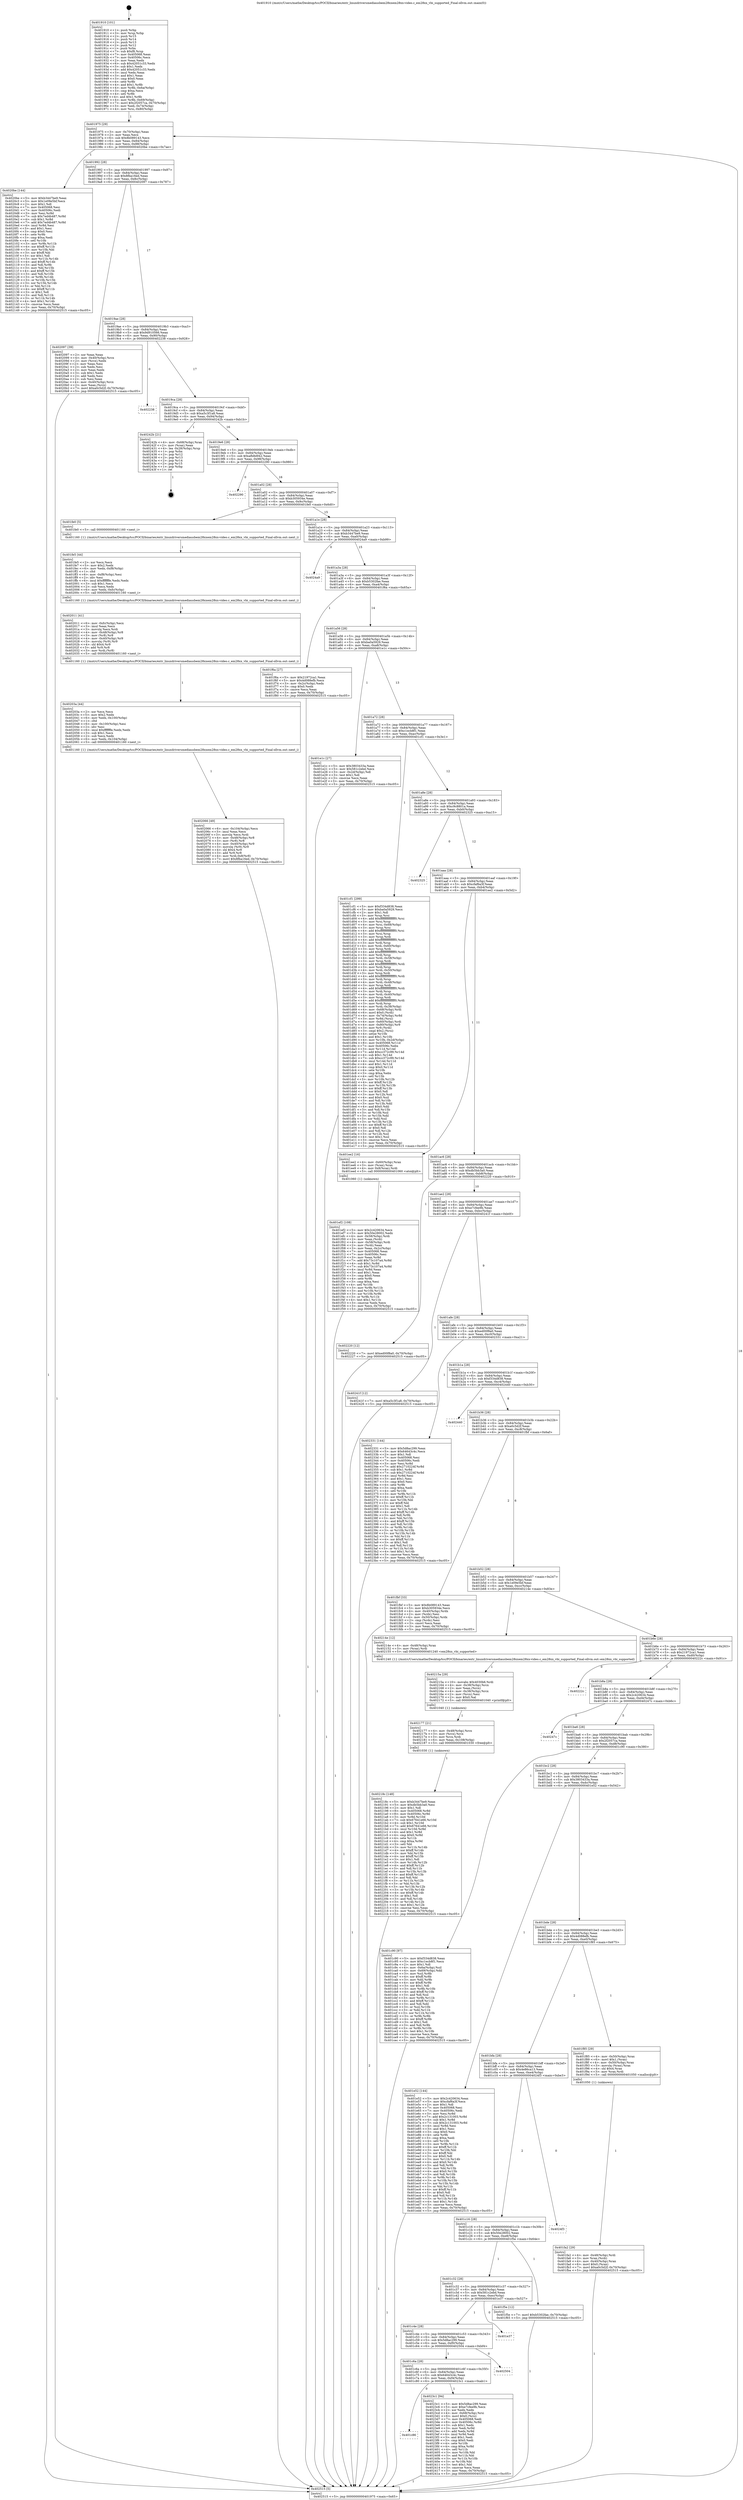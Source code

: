 digraph "0x401910" {
  label = "0x401910 (/mnt/c/Users/mathe/Desktop/tcc/POCII/binaries/extr_linuxdriversmediausbem28xxem28xx-video.c_em28xx_vbi_supported_Final-ollvm.out::main(0))"
  labelloc = "t"
  node[shape=record]

  Entry [label="",width=0.3,height=0.3,shape=circle,fillcolor=black,style=filled]
  "0x401975" [label="{
     0x401975 [29]\l
     | [instrs]\l
     &nbsp;&nbsp;0x401975 \<+3\>: mov -0x70(%rbp),%eax\l
     &nbsp;&nbsp;0x401978 \<+2\>: mov %eax,%ecx\l
     &nbsp;&nbsp;0x40197a \<+6\>: sub $0x8b089143,%ecx\l
     &nbsp;&nbsp;0x401980 \<+6\>: mov %eax,-0x84(%rbp)\l
     &nbsp;&nbsp;0x401986 \<+6\>: mov %ecx,-0x88(%rbp)\l
     &nbsp;&nbsp;0x40198c \<+6\>: je 00000000004020be \<main+0x7ae\>\l
  }"]
  "0x4020be" [label="{
     0x4020be [144]\l
     | [instrs]\l
     &nbsp;&nbsp;0x4020be \<+5\>: mov $0xb3447be9,%eax\l
     &nbsp;&nbsp;0x4020c3 \<+5\>: mov $0x1e09e5bf,%ecx\l
     &nbsp;&nbsp;0x4020c8 \<+2\>: mov $0x1,%dl\l
     &nbsp;&nbsp;0x4020ca \<+7\>: mov 0x405068,%esi\l
     &nbsp;&nbsp;0x4020d1 \<+7\>: mov 0x40506c,%edi\l
     &nbsp;&nbsp;0x4020d8 \<+3\>: mov %esi,%r8d\l
     &nbsp;&nbsp;0x4020db \<+7\>: sub $0x7ed4b487,%r8d\l
     &nbsp;&nbsp;0x4020e2 \<+4\>: sub $0x1,%r8d\l
     &nbsp;&nbsp;0x4020e6 \<+7\>: add $0x7ed4b487,%r8d\l
     &nbsp;&nbsp;0x4020ed \<+4\>: imul %r8d,%esi\l
     &nbsp;&nbsp;0x4020f1 \<+3\>: and $0x1,%esi\l
     &nbsp;&nbsp;0x4020f4 \<+3\>: cmp $0x0,%esi\l
     &nbsp;&nbsp;0x4020f7 \<+4\>: sete %r9b\l
     &nbsp;&nbsp;0x4020fb \<+3\>: cmp $0xa,%edi\l
     &nbsp;&nbsp;0x4020fe \<+4\>: setl %r10b\l
     &nbsp;&nbsp;0x402102 \<+3\>: mov %r9b,%r11b\l
     &nbsp;&nbsp;0x402105 \<+4\>: xor $0xff,%r11b\l
     &nbsp;&nbsp;0x402109 \<+3\>: mov %r10b,%bl\l
     &nbsp;&nbsp;0x40210c \<+3\>: xor $0xff,%bl\l
     &nbsp;&nbsp;0x40210f \<+3\>: xor $0x1,%dl\l
     &nbsp;&nbsp;0x402112 \<+3\>: mov %r11b,%r14b\l
     &nbsp;&nbsp;0x402115 \<+4\>: and $0xff,%r14b\l
     &nbsp;&nbsp;0x402119 \<+3\>: and %dl,%r9b\l
     &nbsp;&nbsp;0x40211c \<+3\>: mov %bl,%r15b\l
     &nbsp;&nbsp;0x40211f \<+4\>: and $0xff,%r15b\l
     &nbsp;&nbsp;0x402123 \<+3\>: and %dl,%r10b\l
     &nbsp;&nbsp;0x402126 \<+3\>: or %r9b,%r14b\l
     &nbsp;&nbsp;0x402129 \<+3\>: or %r10b,%r15b\l
     &nbsp;&nbsp;0x40212c \<+3\>: xor %r15b,%r14b\l
     &nbsp;&nbsp;0x40212f \<+3\>: or %bl,%r11b\l
     &nbsp;&nbsp;0x402132 \<+4\>: xor $0xff,%r11b\l
     &nbsp;&nbsp;0x402136 \<+3\>: or $0x1,%dl\l
     &nbsp;&nbsp;0x402139 \<+3\>: and %dl,%r11b\l
     &nbsp;&nbsp;0x40213c \<+3\>: or %r11b,%r14b\l
     &nbsp;&nbsp;0x40213f \<+4\>: test $0x1,%r14b\l
     &nbsp;&nbsp;0x402143 \<+3\>: cmovne %ecx,%eax\l
     &nbsp;&nbsp;0x402146 \<+3\>: mov %eax,-0x70(%rbp)\l
     &nbsp;&nbsp;0x402149 \<+5\>: jmp 0000000000402515 \<main+0xc05\>\l
  }"]
  "0x401992" [label="{
     0x401992 [28]\l
     | [instrs]\l
     &nbsp;&nbsp;0x401992 \<+5\>: jmp 0000000000401997 \<main+0x87\>\l
     &nbsp;&nbsp;0x401997 \<+6\>: mov -0x84(%rbp),%eax\l
     &nbsp;&nbsp;0x40199d \<+5\>: sub $0x8fba16ed,%eax\l
     &nbsp;&nbsp;0x4019a2 \<+6\>: mov %eax,-0x8c(%rbp)\l
     &nbsp;&nbsp;0x4019a8 \<+6\>: je 0000000000402097 \<main+0x787\>\l
  }"]
  Exit [label="",width=0.3,height=0.3,shape=circle,fillcolor=black,style=filled,peripheries=2]
  "0x402097" [label="{
     0x402097 [39]\l
     | [instrs]\l
     &nbsp;&nbsp;0x402097 \<+2\>: xor %eax,%eax\l
     &nbsp;&nbsp;0x402099 \<+4\>: mov -0x40(%rbp),%rcx\l
     &nbsp;&nbsp;0x40209d \<+2\>: mov (%rcx),%edx\l
     &nbsp;&nbsp;0x40209f \<+2\>: mov %eax,%esi\l
     &nbsp;&nbsp;0x4020a1 \<+2\>: sub %edx,%esi\l
     &nbsp;&nbsp;0x4020a3 \<+2\>: mov %eax,%edx\l
     &nbsp;&nbsp;0x4020a5 \<+3\>: sub $0x1,%edx\l
     &nbsp;&nbsp;0x4020a8 \<+2\>: add %edx,%esi\l
     &nbsp;&nbsp;0x4020aa \<+2\>: sub %esi,%eax\l
     &nbsp;&nbsp;0x4020ac \<+4\>: mov -0x40(%rbp),%rcx\l
     &nbsp;&nbsp;0x4020b0 \<+2\>: mov %eax,(%rcx)\l
     &nbsp;&nbsp;0x4020b2 \<+7\>: movl $0xa0c5d2f,-0x70(%rbp)\l
     &nbsp;&nbsp;0x4020b9 \<+5\>: jmp 0000000000402515 \<main+0xc05\>\l
  }"]
  "0x4019ae" [label="{
     0x4019ae [28]\l
     | [instrs]\l
     &nbsp;&nbsp;0x4019ae \<+5\>: jmp 00000000004019b3 \<main+0xa3\>\l
     &nbsp;&nbsp;0x4019b3 \<+6\>: mov -0x84(%rbp),%eax\l
     &nbsp;&nbsp;0x4019b9 \<+5\>: sub $0x9d910566,%eax\l
     &nbsp;&nbsp;0x4019be \<+6\>: mov %eax,-0x90(%rbp)\l
     &nbsp;&nbsp;0x4019c4 \<+6\>: je 0000000000402238 \<main+0x928\>\l
  }"]
  "0x401c86" [label="{
     0x401c86\l
  }", style=dashed]
  "0x402238" [label="{
     0x402238\l
  }", style=dashed]
  "0x4019ca" [label="{
     0x4019ca [28]\l
     | [instrs]\l
     &nbsp;&nbsp;0x4019ca \<+5\>: jmp 00000000004019cf \<main+0xbf\>\l
     &nbsp;&nbsp;0x4019cf \<+6\>: mov -0x84(%rbp),%eax\l
     &nbsp;&nbsp;0x4019d5 \<+5\>: sub $0xa5c3f1a8,%eax\l
     &nbsp;&nbsp;0x4019da \<+6\>: mov %eax,-0x94(%rbp)\l
     &nbsp;&nbsp;0x4019e0 \<+6\>: je 000000000040242b \<main+0xb1b\>\l
  }"]
  "0x4023c1" [label="{
     0x4023c1 [94]\l
     | [instrs]\l
     &nbsp;&nbsp;0x4023c1 \<+5\>: mov $0x5d8ac299,%eax\l
     &nbsp;&nbsp;0x4023c6 \<+5\>: mov $0xe7cfee9b,%ecx\l
     &nbsp;&nbsp;0x4023cb \<+2\>: xor %edx,%edx\l
     &nbsp;&nbsp;0x4023cd \<+4\>: mov -0x68(%rbp),%rsi\l
     &nbsp;&nbsp;0x4023d1 \<+6\>: movl $0x0,(%rsi)\l
     &nbsp;&nbsp;0x4023d7 \<+7\>: mov 0x405068,%edi\l
     &nbsp;&nbsp;0x4023de \<+8\>: mov 0x40506c,%r8d\l
     &nbsp;&nbsp;0x4023e6 \<+3\>: sub $0x1,%edx\l
     &nbsp;&nbsp;0x4023e9 \<+3\>: mov %edi,%r9d\l
     &nbsp;&nbsp;0x4023ec \<+3\>: add %edx,%r9d\l
     &nbsp;&nbsp;0x4023ef \<+4\>: imul %r9d,%edi\l
     &nbsp;&nbsp;0x4023f3 \<+3\>: and $0x1,%edi\l
     &nbsp;&nbsp;0x4023f6 \<+3\>: cmp $0x0,%edi\l
     &nbsp;&nbsp;0x4023f9 \<+4\>: sete %r10b\l
     &nbsp;&nbsp;0x4023fd \<+4\>: cmp $0xa,%r8d\l
     &nbsp;&nbsp;0x402401 \<+4\>: setl %r11b\l
     &nbsp;&nbsp;0x402405 \<+3\>: mov %r10b,%bl\l
     &nbsp;&nbsp;0x402408 \<+3\>: and %r11b,%bl\l
     &nbsp;&nbsp;0x40240b \<+3\>: xor %r11b,%r10b\l
     &nbsp;&nbsp;0x40240e \<+3\>: or %r10b,%bl\l
     &nbsp;&nbsp;0x402411 \<+3\>: test $0x1,%bl\l
     &nbsp;&nbsp;0x402414 \<+3\>: cmovne %ecx,%eax\l
     &nbsp;&nbsp;0x402417 \<+3\>: mov %eax,-0x70(%rbp)\l
     &nbsp;&nbsp;0x40241a \<+5\>: jmp 0000000000402515 \<main+0xc05\>\l
  }"]
  "0x40242b" [label="{
     0x40242b [21]\l
     | [instrs]\l
     &nbsp;&nbsp;0x40242b \<+4\>: mov -0x68(%rbp),%rax\l
     &nbsp;&nbsp;0x40242f \<+2\>: mov (%rax),%eax\l
     &nbsp;&nbsp;0x402431 \<+4\>: lea -0x28(%rbp),%rsp\l
     &nbsp;&nbsp;0x402435 \<+1\>: pop %rbx\l
     &nbsp;&nbsp;0x402436 \<+2\>: pop %r12\l
     &nbsp;&nbsp;0x402438 \<+2\>: pop %r13\l
     &nbsp;&nbsp;0x40243a \<+2\>: pop %r14\l
     &nbsp;&nbsp;0x40243c \<+2\>: pop %r15\l
     &nbsp;&nbsp;0x40243e \<+1\>: pop %rbp\l
     &nbsp;&nbsp;0x40243f \<+1\>: ret\l
  }"]
  "0x4019e6" [label="{
     0x4019e6 [28]\l
     | [instrs]\l
     &nbsp;&nbsp;0x4019e6 \<+5\>: jmp 00000000004019eb \<main+0xdb\>\l
     &nbsp;&nbsp;0x4019eb \<+6\>: mov -0x84(%rbp),%eax\l
     &nbsp;&nbsp;0x4019f1 \<+5\>: sub $0xafb8d942,%eax\l
     &nbsp;&nbsp;0x4019f6 \<+6\>: mov %eax,-0x98(%rbp)\l
     &nbsp;&nbsp;0x4019fc \<+6\>: je 0000000000402290 \<main+0x980\>\l
  }"]
  "0x401c6a" [label="{
     0x401c6a [28]\l
     | [instrs]\l
     &nbsp;&nbsp;0x401c6a \<+5\>: jmp 0000000000401c6f \<main+0x35f\>\l
     &nbsp;&nbsp;0x401c6f \<+6\>: mov -0x84(%rbp),%eax\l
     &nbsp;&nbsp;0x401c75 \<+5\>: sub $0x64643c4c,%eax\l
     &nbsp;&nbsp;0x401c7a \<+6\>: mov %eax,-0xf4(%rbp)\l
     &nbsp;&nbsp;0x401c80 \<+6\>: je 00000000004023c1 \<main+0xab1\>\l
  }"]
  "0x402290" [label="{
     0x402290\l
  }", style=dashed]
  "0x401a02" [label="{
     0x401a02 [28]\l
     | [instrs]\l
     &nbsp;&nbsp;0x401a02 \<+5\>: jmp 0000000000401a07 \<main+0xf7\>\l
     &nbsp;&nbsp;0x401a07 \<+6\>: mov -0x84(%rbp),%eax\l
     &nbsp;&nbsp;0x401a0d \<+5\>: sub $0xb305934e,%eax\l
     &nbsp;&nbsp;0x401a12 \<+6\>: mov %eax,-0x9c(%rbp)\l
     &nbsp;&nbsp;0x401a18 \<+6\>: je 0000000000401fe0 \<main+0x6d0\>\l
  }"]
  "0x402504" [label="{
     0x402504\l
  }", style=dashed]
  "0x401fe0" [label="{
     0x401fe0 [5]\l
     | [instrs]\l
     &nbsp;&nbsp;0x401fe0 \<+5\>: call 0000000000401160 \<next_i\>\l
     | [calls]\l
     &nbsp;&nbsp;0x401160 \{1\} (/mnt/c/Users/mathe/Desktop/tcc/POCII/binaries/extr_linuxdriversmediausbem28xxem28xx-video.c_em28xx_vbi_supported_Final-ollvm.out::next_i)\l
  }"]
  "0x401a1e" [label="{
     0x401a1e [28]\l
     | [instrs]\l
     &nbsp;&nbsp;0x401a1e \<+5\>: jmp 0000000000401a23 \<main+0x113\>\l
     &nbsp;&nbsp;0x401a23 \<+6\>: mov -0x84(%rbp),%eax\l
     &nbsp;&nbsp;0x401a29 \<+5\>: sub $0xb3447be9,%eax\l
     &nbsp;&nbsp;0x401a2e \<+6\>: mov %eax,-0xa0(%rbp)\l
     &nbsp;&nbsp;0x401a34 \<+6\>: je 00000000004024a9 \<main+0xb99\>\l
  }"]
  "0x401c4e" [label="{
     0x401c4e [28]\l
     | [instrs]\l
     &nbsp;&nbsp;0x401c4e \<+5\>: jmp 0000000000401c53 \<main+0x343\>\l
     &nbsp;&nbsp;0x401c53 \<+6\>: mov -0x84(%rbp),%eax\l
     &nbsp;&nbsp;0x401c59 \<+5\>: sub $0x5d8ac299,%eax\l
     &nbsp;&nbsp;0x401c5e \<+6\>: mov %eax,-0xf0(%rbp)\l
     &nbsp;&nbsp;0x401c64 \<+6\>: je 0000000000402504 \<main+0xbf4\>\l
  }"]
  "0x4024a9" [label="{
     0x4024a9\l
  }", style=dashed]
  "0x401a3a" [label="{
     0x401a3a [28]\l
     | [instrs]\l
     &nbsp;&nbsp;0x401a3a \<+5\>: jmp 0000000000401a3f \<main+0x12f\>\l
     &nbsp;&nbsp;0x401a3f \<+6\>: mov -0x84(%rbp),%eax\l
     &nbsp;&nbsp;0x401a45 \<+5\>: sub $0xb5302fae,%eax\l
     &nbsp;&nbsp;0x401a4a \<+6\>: mov %eax,-0xa4(%rbp)\l
     &nbsp;&nbsp;0x401a50 \<+6\>: je 0000000000401f6a \<main+0x65a\>\l
  }"]
  "0x401e37" [label="{
     0x401e37\l
  }", style=dashed]
  "0x401f6a" [label="{
     0x401f6a [27]\l
     | [instrs]\l
     &nbsp;&nbsp;0x401f6a \<+5\>: mov $0x21972ca1,%eax\l
     &nbsp;&nbsp;0x401f6f \<+5\>: mov $0x4d088efb,%ecx\l
     &nbsp;&nbsp;0x401f74 \<+3\>: mov -0x2c(%rbp),%edx\l
     &nbsp;&nbsp;0x401f77 \<+3\>: cmp $0x0,%edx\l
     &nbsp;&nbsp;0x401f7a \<+3\>: cmove %ecx,%eax\l
     &nbsp;&nbsp;0x401f7d \<+3\>: mov %eax,-0x70(%rbp)\l
     &nbsp;&nbsp;0x401f80 \<+5\>: jmp 0000000000402515 \<main+0xc05\>\l
  }"]
  "0x401a56" [label="{
     0x401a56 [28]\l
     | [instrs]\l
     &nbsp;&nbsp;0x401a56 \<+5\>: jmp 0000000000401a5b \<main+0x14b\>\l
     &nbsp;&nbsp;0x401a5b \<+6\>: mov -0x84(%rbp),%eax\l
     &nbsp;&nbsp;0x401a61 \<+5\>: sub $0xba0a5929,%eax\l
     &nbsp;&nbsp;0x401a66 \<+6\>: mov %eax,-0xa8(%rbp)\l
     &nbsp;&nbsp;0x401a6c \<+6\>: je 0000000000401e1c \<main+0x50c\>\l
  }"]
  "0x40218c" [label="{
     0x40218c [148]\l
     | [instrs]\l
     &nbsp;&nbsp;0x40218c \<+5\>: mov $0xb3447be9,%eax\l
     &nbsp;&nbsp;0x402191 \<+5\>: mov $0xdb5bb3a0,%esi\l
     &nbsp;&nbsp;0x402196 \<+2\>: mov $0x1,%dl\l
     &nbsp;&nbsp;0x402198 \<+8\>: mov 0x405068,%r8d\l
     &nbsp;&nbsp;0x4021a0 \<+8\>: mov 0x40506c,%r9d\l
     &nbsp;&nbsp;0x4021a8 \<+3\>: mov %r8d,%r10d\l
     &nbsp;&nbsp;0x4021ab \<+7\>: sub $0x67641e66,%r10d\l
     &nbsp;&nbsp;0x4021b2 \<+4\>: sub $0x1,%r10d\l
     &nbsp;&nbsp;0x4021b6 \<+7\>: add $0x67641e66,%r10d\l
     &nbsp;&nbsp;0x4021bd \<+4\>: imul %r10d,%r8d\l
     &nbsp;&nbsp;0x4021c1 \<+4\>: and $0x1,%r8d\l
     &nbsp;&nbsp;0x4021c5 \<+4\>: cmp $0x0,%r8d\l
     &nbsp;&nbsp;0x4021c9 \<+4\>: sete %r11b\l
     &nbsp;&nbsp;0x4021cd \<+4\>: cmp $0xa,%r9d\l
     &nbsp;&nbsp;0x4021d1 \<+3\>: setl %bl\l
     &nbsp;&nbsp;0x4021d4 \<+3\>: mov %r11b,%r14b\l
     &nbsp;&nbsp;0x4021d7 \<+4\>: xor $0xff,%r14b\l
     &nbsp;&nbsp;0x4021db \<+3\>: mov %bl,%r15b\l
     &nbsp;&nbsp;0x4021de \<+4\>: xor $0xff,%r15b\l
     &nbsp;&nbsp;0x4021e2 \<+3\>: xor $0x1,%dl\l
     &nbsp;&nbsp;0x4021e5 \<+3\>: mov %r14b,%r12b\l
     &nbsp;&nbsp;0x4021e8 \<+4\>: and $0xff,%r12b\l
     &nbsp;&nbsp;0x4021ec \<+3\>: and %dl,%r11b\l
     &nbsp;&nbsp;0x4021ef \<+3\>: mov %r15b,%r13b\l
     &nbsp;&nbsp;0x4021f2 \<+4\>: and $0xff,%r13b\l
     &nbsp;&nbsp;0x4021f6 \<+2\>: and %dl,%bl\l
     &nbsp;&nbsp;0x4021f8 \<+3\>: or %r11b,%r12b\l
     &nbsp;&nbsp;0x4021fb \<+3\>: or %bl,%r13b\l
     &nbsp;&nbsp;0x4021fe \<+3\>: xor %r13b,%r12b\l
     &nbsp;&nbsp;0x402201 \<+3\>: or %r15b,%r14b\l
     &nbsp;&nbsp;0x402204 \<+4\>: xor $0xff,%r14b\l
     &nbsp;&nbsp;0x402208 \<+3\>: or $0x1,%dl\l
     &nbsp;&nbsp;0x40220b \<+3\>: and %dl,%r14b\l
     &nbsp;&nbsp;0x40220e \<+3\>: or %r14b,%r12b\l
     &nbsp;&nbsp;0x402211 \<+4\>: test $0x1,%r12b\l
     &nbsp;&nbsp;0x402215 \<+3\>: cmovne %esi,%eax\l
     &nbsp;&nbsp;0x402218 \<+3\>: mov %eax,-0x70(%rbp)\l
     &nbsp;&nbsp;0x40221b \<+5\>: jmp 0000000000402515 \<main+0xc05\>\l
  }"]
  "0x401e1c" [label="{
     0x401e1c [27]\l
     | [instrs]\l
     &nbsp;&nbsp;0x401e1c \<+5\>: mov $0x3803433a,%eax\l
     &nbsp;&nbsp;0x401e21 \<+5\>: mov $0x581c2ebd,%ecx\l
     &nbsp;&nbsp;0x401e26 \<+3\>: mov -0x2d(%rbp),%dl\l
     &nbsp;&nbsp;0x401e29 \<+3\>: test $0x1,%dl\l
     &nbsp;&nbsp;0x401e2c \<+3\>: cmovne %ecx,%eax\l
     &nbsp;&nbsp;0x401e2f \<+3\>: mov %eax,-0x70(%rbp)\l
     &nbsp;&nbsp;0x401e32 \<+5\>: jmp 0000000000402515 \<main+0xc05\>\l
  }"]
  "0x401a72" [label="{
     0x401a72 [28]\l
     | [instrs]\l
     &nbsp;&nbsp;0x401a72 \<+5\>: jmp 0000000000401a77 \<main+0x167\>\l
     &nbsp;&nbsp;0x401a77 \<+6\>: mov -0x84(%rbp),%eax\l
     &nbsp;&nbsp;0x401a7d \<+5\>: sub $0xc1ecb8f1,%eax\l
     &nbsp;&nbsp;0x401a82 \<+6\>: mov %eax,-0xac(%rbp)\l
     &nbsp;&nbsp;0x401a88 \<+6\>: je 0000000000401cf1 \<main+0x3e1\>\l
  }"]
  "0x402177" [label="{
     0x402177 [21]\l
     | [instrs]\l
     &nbsp;&nbsp;0x402177 \<+4\>: mov -0x48(%rbp),%rcx\l
     &nbsp;&nbsp;0x40217b \<+3\>: mov (%rcx),%rcx\l
     &nbsp;&nbsp;0x40217e \<+3\>: mov %rcx,%rdi\l
     &nbsp;&nbsp;0x402181 \<+6\>: mov %eax,-0x108(%rbp)\l
     &nbsp;&nbsp;0x402187 \<+5\>: call 0000000000401030 \<free@plt\>\l
     | [calls]\l
     &nbsp;&nbsp;0x401030 \{1\} (unknown)\l
  }"]
  "0x401cf1" [label="{
     0x401cf1 [299]\l
     | [instrs]\l
     &nbsp;&nbsp;0x401cf1 \<+5\>: mov $0xf334d838,%eax\l
     &nbsp;&nbsp;0x401cf6 \<+5\>: mov $0xba0a5929,%ecx\l
     &nbsp;&nbsp;0x401cfb \<+2\>: mov $0x1,%dl\l
     &nbsp;&nbsp;0x401cfd \<+3\>: mov %rsp,%rsi\l
     &nbsp;&nbsp;0x401d00 \<+4\>: add $0xfffffffffffffff0,%rsi\l
     &nbsp;&nbsp;0x401d04 \<+3\>: mov %rsi,%rsp\l
     &nbsp;&nbsp;0x401d07 \<+4\>: mov %rsi,-0x68(%rbp)\l
     &nbsp;&nbsp;0x401d0b \<+3\>: mov %rsp,%rsi\l
     &nbsp;&nbsp;0x401d0e \<+4\>: add $0xfffffffffffffff0,%rsi\l
     &nbsp;&nbsp;0x401d12 \<+3\>: mov %rsi,%rsp\l
     &nbsp;&nbsp;0x401d15 \<+3\>: mov %rsp,%rdi\l
     &nbsp;&nbsp;0x401d18 \<+4\>: add $0xfffffffffffffff0,%rdi\l
     &nbsp;&nbsp;0x401d1c \<+3\>: mov %rdi,%rsp\l
     &nbsp;&nbsp;0x401d1f \<+4\>: mov %rdi,-0x60(%rbp)\l
     &nbsp;&nbsp;0x401d23 \<+3\>: mov %rsp,%rdi\l
     &nbsp;&nbsp;0x401d26 \<+4\>: add $0xfffffffffffffff0,%rdi\l
     &nbsp;&nbsp;0x401d2a \<+3\>: mov %rdi,%rsp\l
     &nbsp;&nbsp;0x401d2d \<+4\>: mov %rdi,-0x58(%rbp)\l
     &nbsp;&nbsp;0x401d31 \<+3\>: mov %rsp,%rdi\l
     &nbsp;&nbsp;0x401d34 \<+4\>: add $0xfffffffffffffff0,%rdi\l
     &nbsp;&nbsp;0x401d38 \<+3\>: mov %rdi,%rsp\l
     &nbsp;&nbsp;0x401d3b \<+4\>: mov %rdi,-0x50(%rbp)\l
     &nbsp;&nbsp;0x401d3f \<+3\>: mov %rsp,%rdi\l
     &nbsp;&nbsp;0x401d42 \<+4\>: add $0xfffffffffffffff0,%rdi\l
     &nbsp;&nbsp;0x401d46 \<+3\>: mov %rdi,%rsp\l
     &nbsp;&nbsp;0x401d49 \<+4\>: mov %rdi,-0x48(%rbp)\l
     &nbsp;&nbsp;0x401d4d \<+3\>: mov %rsp,%rdi\l
     &nbsp;&nbsp;0x401d50 \<+4\>: add $0xfffffffffffffff0,%rdi\l
     &nbsp;&nbsp;0x401d54 \<+3\>: mov %rdi,%rsp\l
     &nbsp;&nbsp;0x401d57 \<+4\>: mov %rdi,-0x40(%rbp)\l
     &nbsp;&nbsp;0x401d5b \<+3\>: mov %rsp,%rdi\l
     &nbsp;&nbsp;0x401d5e \<+4\>: add $0xfffffffffffffff0,%rdi\l
     &nbsp;&nbsp;0x401d62 \<+3\>: mov %rdi,%rsp\l
     &nbsp;&nbsp;0x401d65 \<+4\>: mov %rdi,-0x38(%rbp)\l
     &nbsp;&nbsp;0x401d69 \<+4\>: mov -0x68(%rbp),%rdi\l
     &nbsp;&nbsp;0x401d6d \<+6\>: movl $0x0,(%rdi)\l
     &nbsp;&nbsp;0x401d73 \<+4\>: mov -0x74(%rbp),%r8d\l
     &nbsp;&nbsp;0x401d77 \<+3\>: mov %r8d,(%rsi)\l
     &nbsp;&nbsp;0x401d7a \<+4\>: mov -0x60(%rbp),%rdi\l
     &nbsp;&nbsp;0x401d7e \<+4\>: mov -0x80(%rbp),%r9\l
     &nbsp;&nbsp;0x401d82 \<+3\>: mov %r9,(%rdi)\l
     &nbsp;&nbsp;0x401d85 \<+3\>: cmpl $0x2,(%rsi)\l
     &nbsp;&nbsp;0x401d88 \<+4\>: setne %r10b\l
     &nbsp;&nbsp;0x401d8c \<+4\>: and $0x1,%r10b\l
     &nbsp;&nbsp;0x401d90 \<+4\>: mov %r10b,-0x2d(%rbp)\l
     &nbsp;&nbsp;0x401d94 \<+8\>: mov 0x405068,%r11d\l
     &nbsp;&nbsp;0x401d9c \<+7\>: mov 0x40506c,%ebx\l
     &nbsp;&nbsp;0x401da3 \<+3\>: mov %r11d,%r14d\l
     &nbsp;&nbsp;0x401da6 \<+7\>: add $0xcc372c99,%r14d\l
     &nbsp;&nbsp;0x401dad \<+4\>: sub $0x1,%r14d\l
     &nbsp;&nbsp;0x401db1 \<+7\>: sub $0xcc372c99,%r14d\l
     &nbsp;&nbsp;0x401db8 \<+4\>: imul %r14d,%r11d\l
     &nbsp;&nbsp;0x401dbc \<+4\>: and $0x1,%r11d\l
     &nbsp;&nbsp;0x401dc0 \<+4\>: cmp $0x0,%r11d\l
     &nbsp;&nbsp;0x401dc4 \<+4\>: sete %r10b\l
     &nbsp;&nbsp;0x401dc8 \<+3\>: cmp $0xa,%ebx\l
     &nbsp;&nbsp;0x401dcb \<+4\>: setl %r15b\l
     &nbsp;&nbsp;0x401dcf \<+3\>: mov %r10b,%r12b\l
     &nbsp;&nbsp;0x401dd2 \<+4\>: xor $0xff,%r12b\l
     &nbsp;&nbsp;0x401dd6 \<+3\>: mov %r15b,%r13b\l
     &nbsp;&nbsp;0x401dd9 \<+4\>: xor $0xff,%r13b\l
     &nbsp;&nbsp;0x401ddd \<+3\>: xor $0x0,%dl\l
     &nbsp;&nbsp;0x401de0 \<+3\>: mov %r12b,%sil\l
     &nbsp;&nbsp;0x401de3 \<+4\>: and $0x0,%sil\l
     &nbsp;&nbsp;0x401de7 \<+3\>: and %dl,%r10b\l
     &nbsp;&nbsp;0x401dea \<+3\>: mov %r13b,%dil\l
     &nbsp;&nbsp;0x401ded \<+4\>: and $0x0,%dil\l
     &nbsp;&nbsp;0x401df1 \<+3\>: and %dl,%r15b\l
     &nbsp;&nbsp;0x401df4 \<+3\>: or %r10b,%sil\l
     &nbsp;&nbsp;0x401df7 \<+3\>: or %r15b,%dil\l
     &nbsp;&nbsp;0x401dfa \<+3\>: xor %dil,%sil\l
     &nbsp;&nbsp;0x401dfd \<+3\>: or %r13b,%r12b\l
     &nbsp;&nbsp;0x401e00 \<+4\>: xor $0xff,%r12b\l
     &nbsp;&nbsp;0x401e04 \<+3\>: or $0x0,%dl\l
     &nbsp;&nbsp;0x401e07 \<+3\>: and %dl,%r12b\l
     &nbsp;&nbsp;0x401e0a \<+3\>: or %r12b,%sil\l
     &nbsp;&nbsp;0x401e0d \<+4\>: test $0x1,%sil\l
     &nbsp;&nbsp;0x401e11 \<+3\>: cmovne %ecx,%eax\l
     &nbsp;&nbsp;0x401e14 \<+3\>: mov %eax,-0x70(%rbp)\l
     &nbsp;&nbsp;0x401e17 \<+5\>: jmp 0000000000402515 \<main+0xc05\>\l
  }"]
  "0x401a8e" [label="{
     0x401a8e [28]\l
     | [instrs]\l
     &nbsp;&nbsp;0x401a8e \<+5\>: jmp 0000000000401a93 \<main+0x183\>\l
     &nbsp;&nbsp;0x401a93 \<+6\>: mov -0x84(%rbp),%eax\l
     &nbsp;&nbsp;0x401a99 \<+5\>: sub $0xc9c8801a,%eax\l
     &nbsp;&nbsp;0x401a9e \<+6\>: mov %eax,-0xb0(%rbp)\l
     &nbsp;&nbsp;0x401aa4 \<+6\>: je 0000000000402325 \<main+0xa15\>\l
  }"]
  "0x40215a" [label="{
     0x40215a [29]\l
     | [instrs]\l
     &nbsp;&nbsp;0x40215a \<+10\>: movabs $0x4030b6,%rdi\l
     &nbsp;&nbsp;0x402164 \<+4\>: mov -0x38(%rbp),%rcx\l
     &nbsp;&nbsp;0x402168 \<+2\>: mov %eax,(%rcx)\l
     &nbsp;&nbsp;0x40216a \<+4\>: mov -0x38(%rbp),%rcx\l
     &nbsp;&nbsp;0x40216e \<+2\>: mov (%rcx),%esi\l
     &nbsp;&nbsp;0x402170 \<+2\>: mov $0x0,%al\l
     &nbsp;&nbsp;0x402172 \<+5\>: call 0000000000401040 \<printf@plt\>\l
     | [calls]\l
     &nbsp;&nbsp;0x401040 \{1\} (unknown)\l
  }"]
  "0x402325" [label="{
     0x402325\l
  }", style=dashed]
  "0x401aaa" [label="{
     0x401aaa [28]\l
     | [instrs]\l
     &nbsp;&nbsp;0x401aaa \<+5\>: jmp 0000000000401aaf \<main+0x19f\>\l
     &nbsp;&nbsp;0x401aaf \<+6\>: mov -0x84(%rbp),%eax\l
     &nbsp;&nbsp;0x401ab5 \<+5\>: sub $0xcfaf6a3f,%eax\l
     &nbsp;&nbsp;0x401aba \<+6\>: mov %eax,-0xb4(%rbp)\l
     &nbsp;&nbsp;0x401ac0 \<+6\>: je 0000000000401ee2 \<main+0x5d2\>\l
  }"]
  "0x402066" [label="{
     0x402066 [49]\l
     | [instrs]\l
     &nbsp;&nbsp;0x402066 \<+6\>: mov -0x104(%rbp),%ecx\l
     &nbsp;&nbsp;0x40206c \<+3\>: imul %eax,%ecx\l
     &nbsp;&nbsp;0x40206f \<+3\>: movslq %ecx,%rdi\l
     &nbsp;&nbsp;0x402072 \<+4\>: mov -0x48(%rbp),%r8\l
     &nbsp;&nbsp;0x402076 \<+3\>: mov (%r8),%r8\l
     &nbsp;&nbsp;0x402079 \<+4\>: mov -0x40(%rbp),%r9\l
     &nbsp;&nbsp;0x40207d \<+3\>: movslq (%r9),%r9\l
     &nbsp;&nbsp;0x402080 \<+4\>: shl $0x4,%r9\l
     &nbsp;&nbsp;0x402084 \<+3\>: add %r9,%r8\l
     &nbsp;&nbsp;0x402087 \<+4\>: mov %rdi,0x8(%r8)\l
     &nbsp;&nbsp;0x40208b \<+7\>: movl $0x8fba16ed,-0x70(%rbp)\l
     &nbsp;&nbsp;0x402092 \<+5\>: jmp 0000000000402515 \<main+0xc05\>\l
  }"]
  "0x401ee2" [label="{
     0x401ee2 [16]\l
     | [instrs]\l
     &nbsp;&nbsp;0x401ee2 \<+4\>: mov -0x60(%rbp),%rax\l
     &nbsp;&nbsp;0x401ee6 \<+3\>: mov (%rax),%rax\l
     &nbsp;&nbsp;0x401ee9 \<+4\>: mov 0x8(%rax),%rdi\l
     &nbsp;&nbsp;0x401eed \<+5\>: call 0000000000401060 \<atoi@plt\>\l
     | [calls]\l
     &nbsp;&nbsp;0x401060 \{1\} (unknown)\l
  }"]
  "0x401ac6" [label="{
     0x401ac6 [28]\l
     | [instrs]\l
     &nbsp;&nbsp;0x401ac6 \<+5\>: jmp 0000000000401acb \<main+0x1bb\>\l
     &nbsp;&nbsp;0x401acb \<+6\>: mov -0x84(%rbp),%eax\l
     &nbsp;&nbsp;0x401ad1 \<+5\>: sub $0xdb5bb3a0,%eax\l
     &nbsp;&nbsp;0x401ad6 \<+6\>: mov %eax,-0xb8(%rbp)\l
     &nbsp;&nbsp;0x401adc \<+6\>: je 0000000000402220 \<main+0x910\>\l
  }"]
  "0x40203a" [label="{
     0x40203a [44]\l
     | [instrs]\l
     &nbsp;&nbsp;0x40203a \<+2\>: xor %ecx,%ecx\l
     &nbsp;&nbsp;0x40203c \<+5\>: mov $0x2,%edx\l
     &nbsp;&nbsp;0x402041 \<+6\>: mov %edx,-0x100(%rbp)\l
     &nbsp;&nbsp;0x402047 \<+1\>: cltd\l
     &nbsp;&nbsp;0x402048 \<+6\>: mov -0x100(%rbp),%esi\l
     &nbsp;&nbsp;0x40204e \<+2\>: idiv %esi\l
     &nbsp;&nbsp;0x402050 \<+6\>: imul $0xfffffffe,%edx,%edx\l
     &nbsp;&nbsp;0x402056 \<+3\>: sub $0x1,%ecx\l
     &nbsp;&nbsp;0x402059 \<+2\>: sub %ecx,%edx\l
     &nbsp;&nbsp;0x40205b \<+6\>: mov %edx,-0x104(%rbp)\l
     &nbsp;&nbsp;0x402061 \<+5\>: call 0000000000401160 \<next_i\>\l
     | [calls]\l
     &nbsp;&nbsp;0x401160 \{1\} (/mnt/c/Users/mathe/Desktop/tcc/POCII/binaries/extr_linuxdriversmediausbem28xxem28xx-video.c_em28xx_vbi_supported_Final-ollvm.out::next_i)\l
  }"]
  "0x402220" [label="{
     0x402220 [12]\l
     | [instrs]\l
     &nbsp;&nbsp;0x402220 \<+7\>: movl $0xed00f8a0,-0x70(%rbp)\l
     &nbsp;&nbsp;0x402227 \<+5\>: jmp 0000000000402515 \<main+0xc05\>\l
  }"]
  "0x401ae2" [label="{
     0x401ae2 [28]\l
     | [instrs]\l
     &nbsp;&nbsp;0x401ae2 \<+5\>: jmp 0000000000401ae7 \<main+0x1d7\>\l
     &nbsp;&nbsp;0x401ae7 \<+6\>: mov -0x84(%rbp),%eax\l
     &nbsp;&nbsp;0x401aed \<+5\>: sub $0xe7cfee9b,%eax\l
     &nbsp;&nbsp;0x401af2 \<+6\>: mov %eax,-0xbc(%rbp)\l
     &nbsp;&nbsp;0x401af8 \<+6\>: je 000000000040241f \<main+0xb0f\>\l
  }"]
  "0x402011" [label="{
     0x402011 [41]\l
     | [instrs]\l
     &nbsp;&nbsp;0x402011 \<+6\>: mov -0xfc(%rbp),%ecx\l
     &nbsp;&nbsp;0x402017 \<+3\>: imul %eax,%ecx\l
     &nbsp;&nbsp;0x40201a \<+3\>: movslq %ecx,%rdi\l
     &nbsp;&nbsp;0x40201d \<+4\>: mov -0x48(%rbp),%r8\l
     &nbsp;&nbsp;0x402021 \<+3\>: mov (%r8),%r8\l
     &nbsp;&nbsp;0x402024 \<+4\>: mov -0x40(%rbp),%r9\l
     &nbsp;&nbsp;0x402028 \<+3\>: movslq (%r9),%r9\l
     &nbsp;&nbsp;0x40202b \<+4\>: shl $0x4,%r9\l
     &nbsp;&nbsp;0x40202f \<+3\>: add %r9,%r8\l
     &nbsp;&nbsp;0x402032 \<+3\>: mov %rdi,(%r8)\l
     &nbsp;&nbsp;0x402035 \<+5\>: call 0000000000401160 \<next_i\>\l
     | [calls]\l
     &nbsp;&nbsp;0x401160 \{1\} (/mnt/c/Users/mathe/Desktop/tcc/POCII/binaries/extr_linuxdriversmediausbem28xxem28xx-video.c_em28xx_vbi_supported_Final-ollvm.out::next_i)\l
  }"]
  "0x40241f" [label="{
     0x40241f [12]\l
     | [instrs]\l
     &nbsp;&nbsp;0x40241f \<+7\>: movl $0xa5c3f1a8,-0x70(%rbp)\l
     &nbsp;&nbsp;0x402426 \<+5\>: jmp 0000000000402515 \<main+0xc05\>\l
  }"]
  "0x401afe" [label="{
     0x401afe [28]\l
     | [instrs]\l
     &nbsp;&nbsp;0x401afe \<+5\>: jmp 0000000000401b03 \<main+0x1f3\>\l
     &nbsp;&nbsp;0x401b03 \<+6\>: mov -0x84(%rbp),%eax\l
     &nbsp;&nbsp;0x401b09 \<+5\>: sub $0xed00f8a0,%eax\l
     &nbsp;&nbsp;0x401b0e \<+6\>: mov %eax,-0xc0(%rbp)\l
     &nbsp;&nbsp;0x401b14 \<+6\>: je 0000000000402331 \<main+0xa21\>\l
  }"]
  "0x401fe5" [label="{
     0x401fe5 [44]\l
     | [instrs]\l
     &nbsp;&nbsp;0x401fe5 \<+2\>: xor %ecx,%ecx\l
     &nbsp;&nbsp;0x401fe7 \<+5\>: mov $0x2,%edx\l
     &nbsp;&nbsp;0x401fec \<+6\>: mov %edx,-0xf8(%rbp)\l
     &nbsp;&nbsp;0x401ff2 \<+1\>: cltd\l
     &nbsp;&nbsp;0x401ff3 \<+6\>: mov -0xf8(%rbp),%esi\l
     &nbsp;&nbsp;0x401ff9 \<+2\>: idiv %esi\l
     &nbsp;&nbsp;0x401ffb \<+6\>: imul $0xfffffffe,%edx,%edx\l
     &nbsp;&nbsp;0x402001 \<+3\>: sub $0x1,%ecx\l
     &nbsp;&nbsp;0x402004 \<+2\>: sub %ecx,%edx\l
     &nbsp;&nbsp;0x402006 \<+6\>: mov %edx,-0xfc(%rbp)\l
     &nbsp;&nbsp;0x40200c \<+5\>: call 0000000000401160 \<next_i\>\l
     | [calls]\l
     &nbsp;&nbsp;0x401160 \{1\} (/mnt/c/Users/mathe/Desktop/tcc/POCII/binaries/extr_linuxdriversmediausbem28xxem28xx-video.c_em28xx_vbi_supported_Final-ollvm.out::next_i)\l
  }"]
  "0x402331" [label="{
     0x402331 [144]\l
     | [instrs]\l
     &nbsp;&nbsp;0x402331 \<+5\>: mov $0x5d8ac299,%eax\l
     &nbsp;&nbsp;0x402336 \<+5\>: mov $0x64643c4c,%ecx\l
     &nbsp;&nbsp;0x40233b \<+2\>: mov $0x1,%dl\l
     &nbsp;&nbsp;0x40233d \<+7\>: mov 0x405068,%esi\l
     &nbsp;&nbsp;0x402344 \<+7\>: mov 0x40506c,%edi\l
     &nbsp;&nbsp;0x40234b \<+3\>: mov %esi,%r8d\l
     &nbsp;&nbsp;0x40234e \<+7\>: add $0x2710224f,%r8d\l
     &nbsp;&nbsp;0x402355 \<+4\>: sub $0x1,%r8d\l
     &nbsp;&nbsp;0x402359 \<+7\>: sub $0x2710224f,%r8d\l
     &nbsp;&nbsp;0x402360 \<+4\>: imul %r8d,%esi\l
     &nbsp;&nbsp;0x402364 \<+3\>: and $0x1,%esi\l
     &nbsp;&nbsp;0x402367 \<+3\>: cmp $0x0,%esi\l
     &nbsp;&nbsp;0x40236a \<+4\>: sete %r9b\l
     &nbsp;&nbsp;0x40236e \<+3\>: cmp $0xa,%edi\l
     &nbsp;&nbsp;0x402371 \<+4\>: setl %r10b\l
     &nbsp;&nbsp;0x402375 \<+3\>: mov %r9b,%r11b\l
     &nbsp;&nbsp;0x402378 \<+4\>: xor $0xff,%r11b\l
     &nbsp;&nbsp;0x40237c \<+3\>: mov %r10b,%bl\l
     &nbsp;&nbsp;0x40237f \<+3\>: xor $0xff,%bl\l
     &nbsp;&nbsp;0x402382 \<+3\>: xor $0x1,%dl\l
     &nbsp;&nbsp;0x402385 \<+3\>: mov %r11b,%r14b\l
     &nbsp;&nbsp;0x402388 \<+4\>: and $0xff,%r14b\l
     &nbsp;&nbsp;0x40238c \<+3\>: and %dl,%r9b\l
     &nbsp;&nbsp;0x40238f \<+3\>: mov %bl,%r15b\l
     &nbsp;&nbsp;0x402392 \<+4\>: and $0xff,%r15b\l
     &nbsp;&nbsp;0x402396 \<+3\>: and %dl,%r10b\l
     &nbsp;&nbsp;0x402399 \<+3\>: or %r9b,%r14b\l
     &nbsp;&nbsp;0x40239c \<+3\>: or %r10b,%r15b\l
     &nbsp;&nbsp;0x40239f \<+3\>: xor %r15b,%r14b\l
     &nbsp;&nbsp;0x4023a2 \<+3\>: or %bl,%r11b\l
     &nbsp;&nbsp;0x4023a5 \<+4\>: xor $0xff,%r11b\l
     &nbsp;&nbsp;0x4023a9 \<+3\>: or $0x1,%dl\l
     &nbsp;&nbsp;0x4023ac \<+3\>: and %dl,%r11b\l
     &nbsp;&nbsp;0x4023af \<+3\>: or %r11b,%r14b\l
     &nbsp;&nbsp;0x4023b2 \<+4\>: test $0x1,%r14b\l
     &nbsp;&nbsp;0x4023b6 \<+3\>: cmovne %ecx,%eax\l
     &nbsp;&nbsp;0x4023b9 \<+3\>: mov %eax,-0x70(%rbp)\l
     &nbsp;&nbsp;0x4023bc \<+5\>: jmp 0000000000402515 \<main+0xc05\>\l
  }"]
  "0x401b1a" [label="{
     0x401b1a [28]\l
     | [instrs]\l
     &nbsp;&nbsp;0x401b1a \<+5\>: jmp 0000000000401b1f \<main+0x20f\>\l
     &nbsp;&nbsp;0x401b1f \<+6\>: mov -0x84(%rbp),%eax\l
     &nbsp;&nbsp;0x401b25 \<+5\>: sub $0xf334d838,%eax\l
     &nbsp;&nbsp;0x401b2a \<+6\>: mov %eax,-0xc4(%rbp)\l
     &nbsp;&nbsp;0x401b30 \<+6\>: je 0000000000402440 \<main+0xb30\>\l
  }"]
  "0x401fa2" [label="{
     0x401fa2 [29]\l
     | [instrs]\l
     &nbsp;&nbsp;0x401fa2 \<+4\>: mov -0x48(%rbp),%rdi\l
     &nbsp;&nbsp;0x401fa6 \<+3\>: mov %rax,(%rdi)\l
     &nbsp;&nbsp;0x401fa9 \<+4\>: mov -0x40(%rbp),%rax\l
     &nbsp;&nbsp;0x401fad \<+6\>: movl $0x0,(%rax)\l
     &nbsp;&nbsp;0x401fb3 \<+7\>: movl $0xa0c5d2f,-0x70(%rbp)\l
     &nbsp;&nbsp;0x401fba \<+5\>: jmp 0000000000402515 \<main+0xc05\>\l
  }"]
  "0x402440" [label="{
     0x402440\l
  }", style=dashed]
  "0x401b36" [label="{
     0x401b36 [28]\l
     | [instrs]\l
     &nbsp;&nbsp;0x401b36 \<+5\>: jmp 0000000000401b3b \<main+0x22b\>\l
     &nbsp;&nbsp;0x401b3b \<+6\>: mov -0x84(%rbp),%eax\l
     &nbsp;&nbsp;0x401b41 \<+5\>: sub $0xa0c5d2f,%eax\l
     &nbsp;&nbsp;0x401b46 \<+6\>: mov %eax,-0xc8(%rbp)\l
     &nbsp;&nbsp;0x401b4c \<+6\>: je 0000000000401fbf \<main+0x6af\>\l
  }"]
  "0x401c32" [label="{
     0x401c32 [28]\l
     | [instrs]\l
     &nbsp;&nbsp;0x401c32 \<+5\>: jmp 0000000000401c37 \<main+0x327\>\l
     &nbsp;&nbsp;0x401c37 \<+6\>: mov -0x84(%rbp),%eax\l
     &nbsp;&nbsp;0x401c3d \<+5\>: sub $0x581c2ebd,%eax\l
     &nbsp;&nbsp;0x401c42 \<+6\>: mov %eax,-0xec(%rbp)\l
     &nbsp;&nbsp;0x401c48 \<+6\>: je 0000000000401e37 \<main+0x527\>\l
  }"]
  "0x401fbf" [label="{
     0x401fbf [33]\l
     | [instrs]\l
     &nbsp;&nbsp;0x401fbf \<+5\>: mov $0x8b089143,%eax\l
     &nbsp;&nbsp;0x401fc4 \<+5\>: mov $0xb305934e,%ecx\l
     &nbsp;&nbsp;0x401fc9 \<+4\>: mov -0x40(%rbp),%rdx\l
     &nbsp;&nbsp;0x401fcd \<+2\>: mov (%rdx),%esi\l
     &nbsp;&nbsp;0x401fcf \<+4\>: mov -0x50(%rbp),%rdx\l
     &nbsp;&nbsp;0x401fd3 \<+2\>: cmp (%rdx),%esi\l
     &nbsp;&nbsp;0x401fd5 \<+3\>: cmovl %ecx,%eax\l
     &nbsp;&nbsp;0x401fd8 \<+3\>: mov %eax,-0x70(%rbp)\l
     &nbsp;&nbsp;0x401fdb \<+5\>: jmp 0000000000402515 \<main+0xc05\>\l
  }"]
  "0x401b52" [label="{
     0x401b52 [28]\l
     | [instrs]\l
     &nbsp;&nbsp;0x401b52 \<+5\>: jmp 0000000000401b57 \<main+0x247\>\l
     &nbsp;&nbsp;0x401b57 \<+6\>: mov -0x84(%rbp),%eax\l
     &nbsp;&nbsp;0x401b5d \<+5\>: sub $0x1e09e5bf,%eax\l
     &nbsp;&nbsp;0x401b62 \<+6\>: mov %eax,-0xcc(%rbp)\l
     &nbsp;&nbsp;0x401b68 \<+6\>: je 000000000040214e \<main+0x83e\>\l
  }"]
  "0x401f5e" [label="{
     0x401f5e [12]\l
     | [instrs]\l
     &nbsp;&nbsp;0x401f5e \<+7\>: movl $0xb5302fae,-0x70(%rbp)\l
     &nbsp;&nbsp;0x401f65 \<+5\>: jmp 0000000000402515 \<main+0xc05\>\l
  }"]
  "0x40214e" [label="{
     0x40214e [12]\l
     | [instrs]\l
     &nbsp;&nbsp;0x40214e \<+4\>: mov -0x48(%rbp),%rax\l
     &nbsp;&nbsp;0x402152 \<+3\>: mov (%rax),%rdi\l
     &nbsp;&nbsp;0x402155 \<+5\>: call 0000000000401240 \<em28xx_vbi_supported\>\l
     | [calls]\l
     &nbsp;&nbsp;0x401240 \{1\} (/mnt/c/Users/mathe/Desktop/tcc/POCII/binaries/extr_linuxdriversmediausbem28xxem28xx-video.c_em28xx_vbi_supported_Final-ollvm.out::em28xx_vbi_supported)\l
  }"]
  "0x401b6e" [label="{
     0x401b6e [28]\l
     | [instrs]\l
     &nbsp;&nbsp;0x401b6e \<+5\>: jmp 0000000000401b73 \<main+0x263\>\l
     &nbsp;&nbsp;0x401b73 \<+6\>: mov -0x84(%rbp),%eax\l
     &nbsp;&nbsp;0x401b79 \<+5\>: sub $0x21972ca1,%eax\l
     &nbsp;&nbsp;0x401b7e \<+6\>: mov %eax,-0xd0(%rbp)\l
     &nbsp;&nbsp;0x401b84 \<+6\>: je 000000000040222c \<main+0x91c\>\l
  }"]
  "0x401c16" [label="{
     0x401c16 [28]\l
     | [instrs]\l
     &nbsp;&nbsp;0x401c16 \<+5\>: jmp 0000000000401c1b \<main+0x30b\>\l
     &nbsp;&nbsp;0x401c1b \<+6\>: mov -0x84(%rbp),%eax\l
     &nbsp;&nbsp;0x401c21 \<+5\>: sub $0x50e28002,%eax\l
     &nbsp;&nbsp;0x401c26 \<+6\>: mov %eax,-0xe8(%rbp)\l
     &nbsp;&nbsp;0x401c2c \<+6\>: je 0000000000401f5e \<main+0x64e\>\l
  }"]
  "0x40222c" [label="{
     0x40222c\l
  }", style=dashed]
  "0x401b8a" [label="{
     0x401b8a [28]\l
     | [instrs]\l
     &nbsp;&nbsp;0x401b8a \<+5\>: jmp 0000000000401b8f \<main+0x27f\>\l
     &nbsp;&nbsp;0x401b8f \<+6\>: mov -0x84(%rbp),%eax\l
     &nbsp;&nbsp;0x401b95 \<+5\>: sub $0x2c420634,%eax\l
     &nbsp;&nbsp;0x401b9a \<+6\>: mov %eax,-0xd4(%rbp)\l
     &nbsp;&nbsp;0x401ba0 \<+6\>: je 000000000040247c \<main+0xb6c\>\l
  }"]
  "0x4024f3" [label="{
     0x4024f3\l
  }", style=dashed]
  "0x40247c" [label="{
     0x40247c\l
  }", style=dashed]
  "0x401ba6" [label="{
     0x401ba6 [28]\l
     | [instrs]\l
     &nbsp;&nbsp;0x401ba6 \<+5\>: jmp 0000000000401bab \<main+0x29b\>\l
     &nbsp;&nbsp;0x401bab \<+6\>: mov -0x84(%rbp),%eax\l
     &nbsp;&nbsp;0x401bb1 \<+5\>: sub $0x2f2057ca,%eax\l
     &nbsp;&nbsp;0x401bb6 \<+6\>: mov %eax,-0xd8(%rbp)\l
     &nbsp;&nbsp;0x401bbc \<+6\>: je 0000000000401c90 \<main+0x380\>\l
  }"]
  "0x401bfa" [label="{
     0x401bfa [28]\l
     | [instrs]\l
     &nbsp;&nbsp;0x401bfa \<+5\>: jmp 0000000000401bff \<main+0x2ef\>\l
     &nbsp;&nbsp;0x401bff \<+6\>: mov -0x84(%rbp),%eax\l
     &nbsp;&nbsp;0x401c05 \<+5\>: sub $0x4e86ca13,%eax\l
     &nbsp;&nbsp;0x401c0a \<+6\>: mov %eax,-0xe4(%rbp)\l
     &nbsp;&nbsp;0x401c10 \<+6\>: je 00000000004024f3 \<main+0xbe3\>\l
  }"]
  "0x401c90" [label="{
     0x401c90 [97]\l
     | [instrs]\l
     &nbsp;&nbsp;0x401c90 \<+5\>: mov $0xf334d838,%eax\l
     &nbsp;&nbsp;0x401c95 \<+5\>: mov $0xc1ecb8f1,%ecx\l
     &nbsp;&nbsp;0x401c9a \<+2\>: mov $0x1,%dl\l
     &nbsp;&nbsp;0x401c9c \<+4\>: mov -0x6a(%rbp),%sil\l
     &nbsp;&nbsp;0x401ca0 \<+4\>: mov -0x69(%rbp),%dil\l
     &nbsp;&nbsp;0x401ca4 \<+3\>: mov %sil,%r8b\l
     &nbsp;&nbsp;0x401ca7 \<+4\>: xor $0xff,%r8b\l
     &nbsp;&nbsp;0x401cab \<+3\>: mov %dil,%r9b\l
     &nbsp;&nbsp;0x401cae \<+4\>: xor $0xff,%r9b\l
     &nbsp;&nbsp;0x401cb2 \<+3\>: xor $0x1,%dl\l
     &nbsp;&nbsp;0x401cb5 \<+3\>: mov %r8b,%r10b\l
     &nbsp;&nbsp;0x401cb8 \<+4\>: and $0xff,%r10b\l
     &nbsp;&nbsp;0x401cbc \<+3\>: and %dl,%sil\l
     &nbsp;&nbsp;0x401cbf \<+3\>: mov %r9b,%r11b\l
     &nbsp;&nbsp;0x401cc2 \<+4\>: and $0xff,%r11b\l
     &nbsp;&nbsp;0x401cc6 \<+3\>: and %dl,%dil\l
     &nbsp;&nbsp;0x401cc9 \<+3\>: or %sil,%r10b\l
     &nbsp;&nbsp;0x401ccc \<+3\>: or %dil,%r11b\l
     &nbsp;&nbsp;0x401ccf \<+3\>: xor %r11b,%r10b\l
     &nbsp;&nbsp;0x401cd2 \<+3\>: or %r9b,%r8b\l
     &nbsp;&nbsp;0x401cd5 \<+4\>: xor $0xff,%r8b\l
     &nbsp;&nbsp;0x401cd9 \<+3\>: or $0x1,%dl\l
     &nbsp;&nbsp;0x401cdc \<+3\>: and %dl,%r8b\l
     &nbsp;&nbsp;0x401cdf \<+3\>: or %r8b,%r10b\l
     &nbsp;&nbsp;0x401ce2 \<+4\>: test $0x1,%r10b\l
     &nbsp;&nbsp;0x401ce6 \<+3\>: cmovne %ecx,%eax\l
     &nbsp;&nbsp;0x401ce9 \<+3\>: mov %eax,-0x70(%rbp)\l
     &nbsp;&nbsp;0x401cec \<+5\>: jmp 0000000000402515 \<main+0xc05\>\l
  }"]
  "0x401bc2" [label="{
     0x401bc2 [28]\l
     | [instrs]\l
     &nbsp;&nbsp;0x401bc2 \<+5\>: jmp 0000000000401bc7 \<main+0x2b7\>\l
     &nbsp;&nbsp;0x401bc7 \<+6\>: mov -0x84(%rbp),%eax\l
     &nbsp;&nbsp;0x401bcd \<+5\>: sub $0x3803433a,%eax\l
     &nbsp;&nbsp;0x401bd2 \<+6\>: mov %eax,-0xdc(%rbp)\l
     &nbsp;&nbsp;0x401bd8 \<+6\>: je 0000000000401e52 \<main+0x542\>\l
  }"]
  "0x402515" [label="{
     0x402515 [5]\l
     | [instrs]\l
     &nbsp;&nbsp;0x402515 \<+5\>: jmp 0000000000401975 \<main+0x65\>\l
  }"]
  "0x401910" [label="{
     0x401910 [101]\l
     | [instrs]\l
     &nbsp;&nbsp;0x401910 \<+1\>: push %rbp\l
     &nbsp;&nbsp;0x401911 \<+3\>: mov %rsp,%rbp\l
     &nbsp;&nbsp;0x401914 \<+2\>: push %r15\l
     &nbsp;&nbsp;0x401916 \<+2\>: push %r14\l
     &nbsp;&nbsp;0x401918 \<+2\>: push %r13\l
     &nbsp;&nbsp;0x40191a \<+2\>: push %r12\l
     &nbsp;&nbsp;0x40191c \<+1\>: push %rbx\l
     &nbsp;&nbsp;0x40191d \<+7\>: sub $0xf8,%rsp\l
     &nbsp;&nbsp;0x401924 \<+7\>: mov 0x405068,%eax\l
     &nbsp;&nbsp;0x40192b \<+7\>: mov 0x40506c,%ecx\l
     &nbsp;&nbsp;0x401932 \<+2\>: mov %eax,%edx\l
     &nbsp;&nbsp;0x401934 \<+6\>: sub $0x42051c33,%edx\l
     &nbsp;&nbsp;0x40193a \<+3\>: sub $0x1,%edx\l
     &nbsp;&nbsp;0x40193d \<+6\>: add $0x42051c33,%edx\l
     &nbsp;&nbsp;0x401943 \<+3\>: imul %edx,%eax\l
     &nbsp;&nbsp;0x401946 \<+3\>: and $0x1,%eax\l
     &nbsp;&nbsp;0x401949 \<+3\>: cmp $0x0,%eax\l
     &nbsp;&nbsp;0x40194c \<+4\>: sete %r8b\l
     &nbsp;&nbsp;0x401950 \<+4\>: and $0x1,%r8b\l
     &nbsp;&nbsp;0x401954 \<+4\>: mov %r8b,-0x6a(%rbp)\l
     &nbsp;&nbsp;0x401958 \<+3\>: cmp $0xa,%ecx\l
     &nbsp;&nbsp;0x40195b \<+4\>: setl %r8b\l
     &nbsp;&nbsp;0x40195f \<+4\>: and $0x1,%r8b\l
     &nbsp;&nbsp;0x401963 \<+4\>: mov %r8b,-0x69(%rbp)\l
     &nbsp;&nbsp;0x401967 \<+7\>: movl $0x2f2057ca,-0x70(%rbp)\l
     &nbsp;&nbsp;0x40196e \<+3\>: mov %edi,-0x74(%rbp)\l
     &nbsp;&nbsp;0x401971 \<+4\>: mov %rsi,-0x80(%rbp)\l
  }"]
  "0x401f85" [label="{
     0x401f85 [29]\l
     | [instrs]\l
     &nbsp;&nbsp;0x401f85 \<+4\>: mov -0x50(%rbp),%rax\l
     &nbsp;&nbsp;0x401f89 \<+6\>: movl $0x1,(%rax)\l
     &nbsp;&nbsp;0x401f8f \<+4\>: mov -0x50(%rbp),%rax\l
     &nbsp;&nbsp;0x401f93 \<+3\>: movslq (%rax),%rax\l
     &nbsp;&nbsp;0x401f96 \<+4\>: shl $0x4,%rax\l
     &nbsp;&nbsp;0x401f9a \<+3\>: mov %rax,%rdi\l
     &nbsp;&nbsp;0x401f9d \<+5\>: call 0000000000401050 \<malloc@plt\>\l
     | [calls]\l
     &nbsp;&nbsp;0x401050 \{1\} (unknown)\l
  }"]
  "0x401ef2" [label="{
     0x401ef2 [108]\l
     | [instrs]\l
     &nbsp;&nbsp;0x401ef2 \<+5\>: mov $0x2c420634,%ecx\l
     &nbsp;&nbsp;0x401ef7 \<+5\>: mov $0x50e28002,%edx\l
     &nbsp;&nbsp;0x401efc \<+4\>: mov -0x58(%rbp),%rdi\l
     &nbsp;&nbsp;0x401f00 \<+2\>: mov %eax,(%rdi)\l
     &nbsp;&nbsp;0x401f02 \<+4\>: mov -0x58(%rbp),%rdi\l
     &nbsp;&nbsp;0x401f06 \<+2\>: mov (%rdi),%eax\l
     &nbsp;&nbsp;0x401f08 \<+3\>: mov %eax,-0x2c(%rbp)\l
     &nbsp;&nbsp;0x401f0b \<+7\>: mov 0x405068,%eax\l
     &nbsp;&nbsp;0x401f12 \<+7\>: mov 0x40506c,%esi\l
     &nbsp;&nbsp;0x401f19 \<+3\>: mov %eax,%r8d\l
     &nbsp;&nbsp;0x401f1c \<+7\>: add $0x73c107a4,%r8d\l
     &nbsp;&nbsp;0x401f23 \<+4\>: sub $0x1,%r8d\l
     &nbsp;&nbsp;0x401f27 \<+7\>: sub $0x73c107a4,%r8d\l
     &nbsp;&nbsp;0x401f2e \<+4\>: imul %r8d,%eax\l
     &nbsp;&nbsp;0x401f32 \<+3\>: and $0x1,%eax\l
     &nbsp;&nbsp;0x401f35 \<+3\>: cmp $0x0,%eax\l
     &nbsp;&nbsp;0x401f38 \<+4\>: sete %r9b\l
     &nbsp;&nbsp;0x401f3c \<+3\>: cmp $0xa,%esi\l
     &nbsp;&nbsp;0x401f3f \<+4\>: setl %r10b\l
     &nbsp;&nbsp;0x401f43 \<+3\>: mov %r9b,%r11b\l
     &nbsp;&nbsp;0x401f46 \<+3\>: and %r10b,%r11b\l
     &nbsp;&nbsp;0x401f49 \<+3\>: xor %r10b,%r9b\l
     &nbsp;&nbsp;0x401f4c \<+3\>: or %r9b,%r11b\l
     &nbsp;&nbsp;0x401f4f \<+4\>: test $0x1,%r11b\l
     &nbsp;&nbsp;0x401f53 \<+3\>: cmovne %edx,%ecx\l
     &nbsp;&nbsp;0x401f56 \<+3\>: mov %ecx,-0x70(%rbp)\l
     &nbsp;&nbsp;0x401f59 \<+5\>: jmp 0000000000402515 \<main+0xc05\>\l
  }"]
  "0x401e52" [label="{
     0x401e52 [144]\l
     | [instrs]\l
     &nbsp;&nbsp;0x401e52 \<+5\>: mov $0x2c420634,%eax\l
     &nbsp;&nbsp;0x401e57 \<+5\>: mov $0xcfaf6a3f,%ecx\l
     &nbsp;&nbsp;0x401e5c \<+2\>: mov $0x1,%dl\l
     &nbsp;&nbsp;0x401e5e \<+7\>: mov 0x405068,%esi\l
     &nbsp;&nbsp;0x401e65 \<+7\>: mov 0x40506c,%edi\l
     &nbsp;&nbsp;0x401e6c \<+3\>: mov %esi,%r8d\l
     &nbsp;&nbsp;0x401e6f \<+7\>: add $0x2c131003,%r8d\l
     &nbsp;&nbsp;0x401e76 \<+4\>: sub $0x1,%r8d\l
     &nbsp;&nbsp;0x401e7a \<+7\>: sub $0x2c131003,%r8d\l
     &nbsp;&nbsp;0x401e81 \<+4\>: imul %r8d,%esi\l
     &nbsp;&nbsp;0x401e85 \<+3\>: and $0x1,%esi\l
     &nbsp;&nbsp;0x401e88 \<+3\>: cmp $0x0,%esi\l
     &nbsp;&nbsp;0x401e8b \<+4\>: sete %r9b\l
     &nbsp;&nbsp;0x401e8f \<+3\>: cmp $0xa,%edi\l
     &nbsp;&nbsp;0x401e92 \<+4\>: setl %r10b\l
     &nbsp;&nbsp;0x401e96 \<+3\>: mov %r9b,%r11b\l
     &nbsp;&nbsp;0x401e99 \<+4\>: xor $0xff,%r11b\l
     &nbsp;&nbsp;0x401e9d \<+3\>: mov %r10b,%bl\l
     &nbsp;&nbsp;0x401ea0 \<+3\>: xor $0xff,%bl\l
     &nbsp;&nbsp;0x401ea3 \<+3\>: xor $0x0,%dl\l
     &nbsp;&nbsp;0x401ea6 \<+3\>: mov %r11b,%r14b\l
     &nbsp;&nbsp;0x401ea9 \<+4\>: and $0x0,%r14b\l
     &nbsp;&nbsp;0x401ead \<+3\>: and %dl,%r9b\l
     &nbsp;&nbsp;0x401eb0 \<+3\>: mov %bl,%r15b\l
     &nbsp;&nbsp;0x401eb3 \<+4\>: and $0x0,%r15b\l
     &nbsp;&nbsp;0x401eb7 \<+3\>: and %dl,%r10b\l
     &nbsp;&nbsp;0x401eba \<+3\>: or %r9b,%r14b\l
     &nbsp;&nbsp;0x401ebd \<+3\>: or %r10b,%r15b\l
     &nbsp;&nbsp;0x401ec0 \<+3\>: xor %r15b,%r14b\l
     &nbsp;&nbsp;0x401ec3 \<+3\>: or %bl,%r11b\l
     &nbsp;&nbsp;0x401ec6 \<+4\>: xor $0xff,%r11b\l
     &nbsp;&nbsp;0x401eca \<+3\>: or $0x0,%dl\l
     &nbsp;&nbsp;0x401ecd \<+3\>: and %dl,%r11b\l
     &nbsp;&nbsp;0x401ed0 \<+3\>: or %r11b,%r14b\l
     &nbsp;&nbsp;0x401ed3 \<+4\>: test $0x1,%r14b\l
     &nbsp;&nbsp;0x401ed7 \<+3\>: cmovne %ecx,%eax\l
     &nbsp;&nbsp;0x401eda \<+3\>: mov %eax,-0x70(%rbp)\l
     &nbsp;&nbsp;0x401edd \<+5\>: jmp 0000000000402515 \<main+0xc05\>\l
  }"]
  "0x401bde" [label="{
     0x401bde [28]\l
     | [instrs]\l
     &nbsp;&nbsp;0x401bde \<+5\>: jmp 0000000000401be3 \<main+0x2d3\>\l
     &nbsp;&nbsp;0x401be3 \<+6\>: mov -0x84(%rbp),%eax\l
     &nbsp;&nbsp;0x401be9 \<+5\>: sub $0x4d088efb,%eax\l
     &nbsp;&nbsp;0x401bee \<+6\>: mov %eax,-0xe0(%rbp)\l
     &nbsp;&nbsp;0x401bf4 \<+6\>: je 0000000000401f85 \<main+0x675\>\l
  }"]
  Entry -> "0x401910" [label=" 1"]
  "0x401975" -> "0x4020be" [label=" 1"]
  "0x401975" -> "0x401992" [label=" 18"]
  "0x40242b" -> Exit [label=" 1"]
  "0x401992" -> "0x402097" [label=" 1"]
  "0x401992" -> "0x4019ae" [label=" 17"]
  "0x40241f" -> "0x402515" [label=" 1"]
  "0x4019ae" -> "0x402238" [label=" 0"]
  "0x4019ae" -> "0x4019ca" [label=" 17"]
  "0x4023c1" -> "0x402515" [label=" 1"]
  "0x4019ca" -> "0x40242b" [label=" 1"]
  "0x4019ca" -> "0x4019e6" [label=" 16"]
  "0x401c6a" -> "0x401c86" [label=" 0"]
  "0x4019e6" -> "0x402290" [label=" 0"]
  "0x4019e6" -> "0x401a02" [label=" 16"]
  "0x401c6a" -> "0x4023c1" [label=" 1"]
  "0x401a02" -> "0x401fe0" [label=" 1"]
  "0x401a02" -> "0x401a1e" [label=" 15"]
  "0x401c4e" -> "0x401c6a" [label=" 1"]
  "0x401a1e" -> "0x4024a9" [label=" 0"]
  "0x401a1e" -> "0x401a3a" [label=" 15"]
  "0x401c4e" -> "0x402504" [label=" 0"]
  "0x401a3a" -> "0x401f6a" [label=" 1"]
  "0x401a3a" -> "0x401a56" [label=" 14"]
  "0x401c32" -> "0x401c4e" [label=" 1"]
  "0x401a56" -> "0x401e1c" [label=" 1"]
  "0x401a56" -> "0x401a72" [label=" 13"]
  "0x401c32" -> "0x401e37" [label=" 0"]
  "0x401a72" -> "0x401cf1" [label=" 1"]
  "0x401a72" -> "0x401a8e" [label=" 12"]
  "0x402331" -> "0x402515" [label=" 1"]
  "0x401a8e" -> "0x402325" [label=" 0"]
  "0x401a8e" -> "0x401aaa" [label=" 12"]
  "0x402220" -> "0x402515" [label=" 1"]
  "0x401aaa" -> "0x401ee2" [label=" 1"]
  "0x401aaa" -> "0x401ac6" [label=" 11"]
  "0x40218c" -> "0x402515" [label=" 1"]
  "0x401ac6" -> "0x402220" [label=" 1"]
  "0x401ac6" -> "0x401ae2" [label=" 10"]
  "0x402177" -> "0x40218c" [label=" 1"]
  "0x401ae2" -> "0x40241f" [label=" 1"]
  "0x401ae2" -> "0x401afe" [label=" 9"]
  "0x40215a" -> "0x402177" [label=" 1"]
  "0x401afe" -> "0x402331" [label=" 1"]
  "0x401afe" -> "0x401b1a" [label=" 8"]
  "0x40214e" -> "0x40215a" [label=" 1"]
  "0x401b1a" -> "0x402440" [label=" 0"]
  "0x401b1a" -> "0x401b36" [label=" 8"]
  "0x4020be" -> "0x402515" [label=" 1"]
  "0x401b36" -> "0x401fbf" [label=" 2"]
  "0x401b36" -> "0x401b52" [label=" 6"]
  "0x402097" -> "0x402515" [label=" 1"]
  "0x401b52" -> "0x40214e" [label=" 1"]
  "0x401b52" -> "0x401b6e" [label=" 5"]
  "0x402066" -> "0x402515" [label=" 1"]
  "0x401b6e" -> "0x40222c" [label=" 0"]
  "0x401b6e" -> "0x401b8a" [label=" 5"]
  "0x402011" -> "0x40203a" [label=" 1"]
  "0x401b8a" -> "0x40247c" [label=" 0"]
  "0x401b8a" -> "0x401ba6" [label=" 5"]
  "0x401fe5" -> "0x402011" [label=" 1"]
  "0x401ba6" -> "0x401c90" [label=" 1"]
  "0x401ba6" -> "0x401bc2" [label=" 4"]
  "0x401c90" -> "0x402515" [label=" 1"]
  "0x401910" -> "0x401975" [label=" 1"]
  "0x402515" -> "0x401975" [label=" 18"]
  "0x401fbf" -> "0x402515" [label=" 2"]
  "0x401cf1" -> "0x402515" [label=" 1"]
  "0x401e1c" -> "0x402515" [label=" 1"]
  "0x401fa2" -> "0x402515" [label=" 1"]
  "0x401bc2" -> "0x401e52" [label=" 1"]
  "0x401bc2" -> "0x401bde" [label=" 3"]
  "0x401e52" -> "0x402515" [label=" 1"]
  "0x401ee2" -> "0x401ef2" [label=" 1"]
  "0x401ef2" -> "0x402515" [label=" 1"]
  "0x401f85" -> "0x401fa2" [label=" 1"]
  "0x401bde" -> "0x401f85" [label=" 1"]
  "0x401bde" -> "0x401bfa" [label=" 2"]
  "0x401fe0" -> "0x401fe5" [label=" 1"]
  "0x401bfa" -> "0x4024f3" [label=" 0"]
  "0x401bfa" -> "0x401c16" [label=" 2"]
  "0x40203a" -> "0x402066" [label=" 1"]
  "0x401c16" -> "0x401f5e" [label=" 1"]
  "0x401c16" -> "0x401c32" [label=" 1"]
  "0x401f5e" -> "0x402515" [label=" 1"]
  "0x401f6a" -> "0x402515" [label=" 1"]
}
